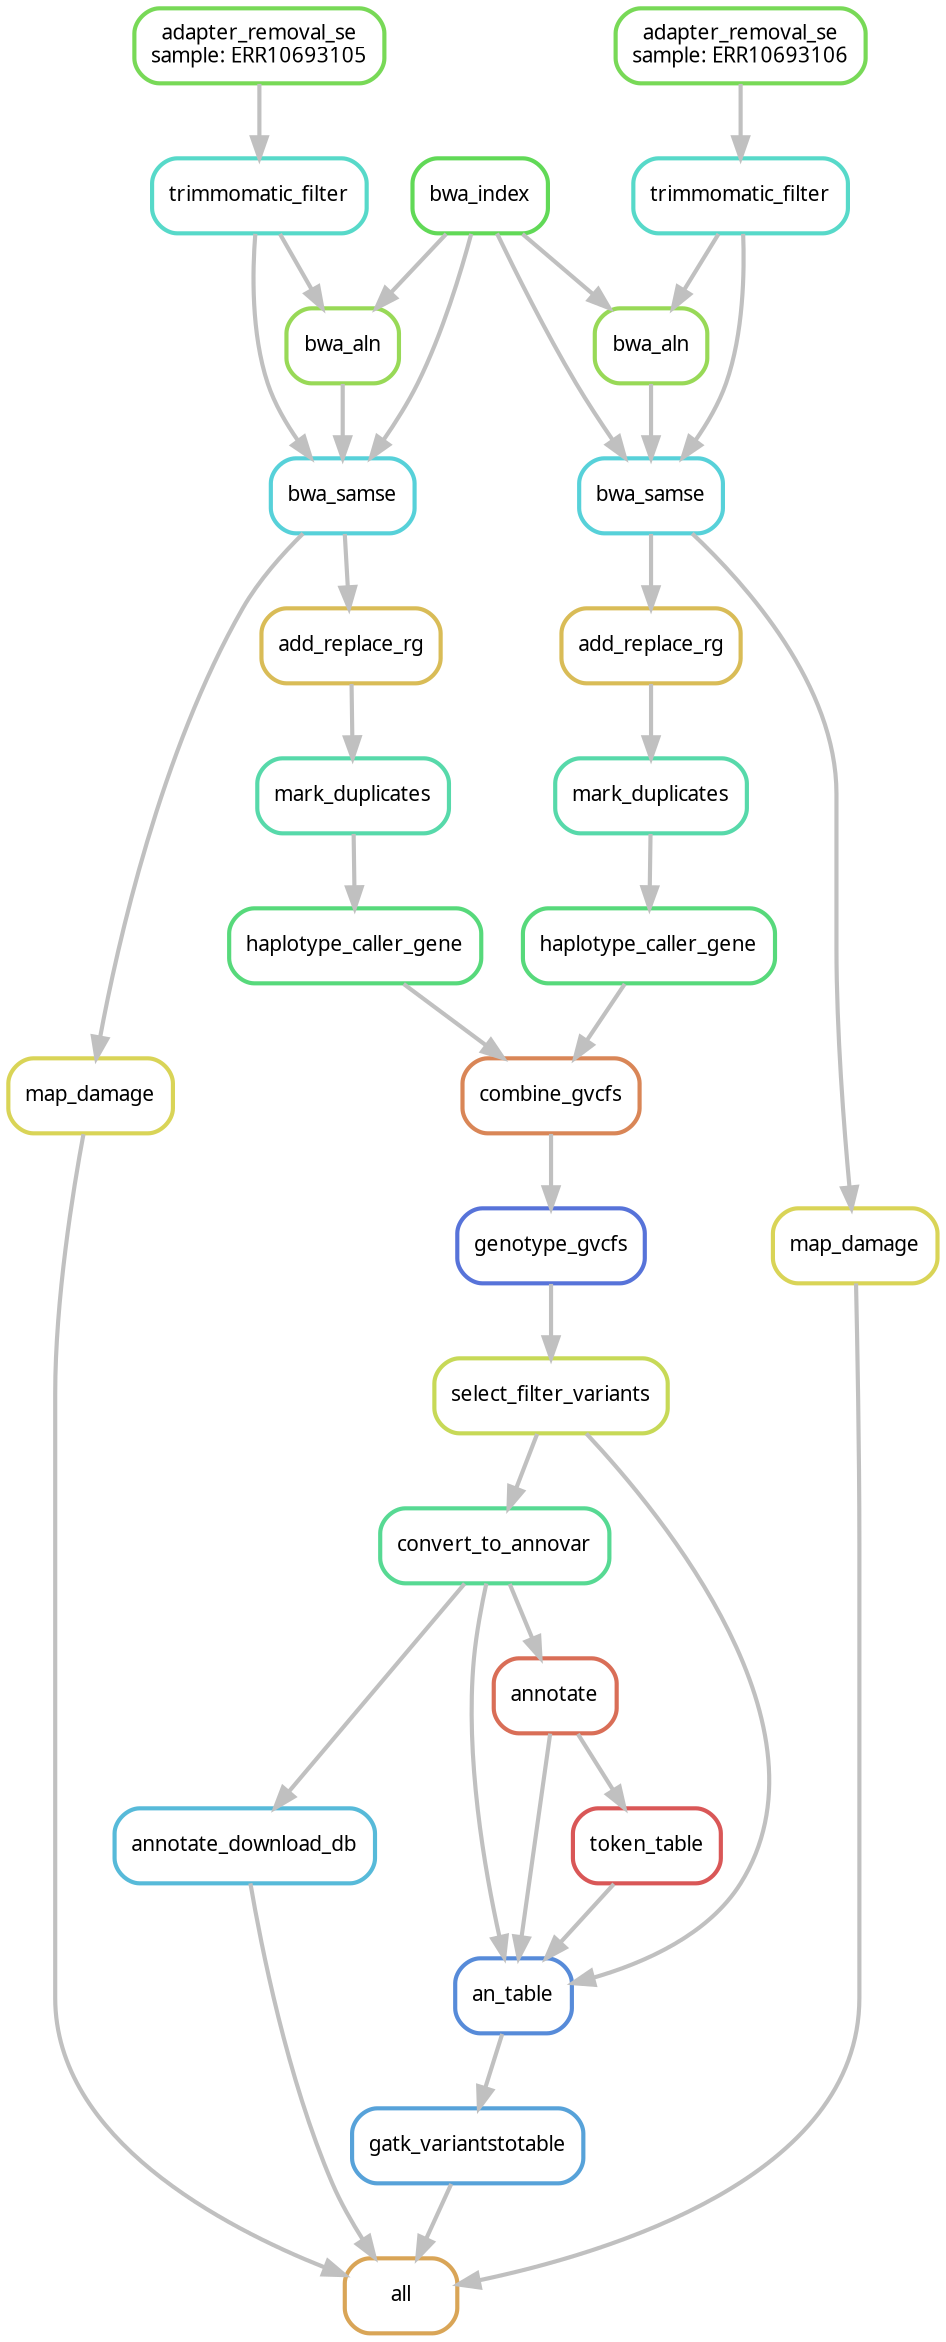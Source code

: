 digraph snakemake_dag {
    graph[bgcolor=white, margin=0];
    node[shape=box, style=rounded, fontname=sans,                 fontsize=10, penwidth=2];
    edge[penwidth=2, color=grey];
	0[label = "all", color = "0.10 0.6 0.85", style="rounded"];
	1[label = "gatk_variantstotable", color = "0.57 0.6 0.85", style="rounded"];
	2[label = "an_table", color = "0.60 0.6 0.85", style="rounded"];
	3[label = "convert_to_annovar", color = "0.41 0.6 0.85", style="rounded"];
	4[label = "select_filter_variants", color = "0.19 0.6 0.85", style="rounded"];
	5[label = "genotype_gvcfs", color = "0.63 0.6 0.85", style="rounded"];
	6[label = "combine_gvcfs", color = "0.06 0.6 0.85", style="rounded"];
	7[label = "haplotype_caller_gene", color = "0.38 0.6 0.85", style="rounded"];
	8[label = "mark_duplicates", color = "0.44 0.6 0.85", style="rounded"];
	9[label = "add_replace_rg", color = "0.13 0.6 0.85", style="rounded"];
	10[label = "bwa_samse", color = "0.51 0.6 0.85", style="rounded"];
	11[label = "trimmomatic_filter", color = "0.48 0.6 0.85", style="rounded"];
	12[label = "adapter_removal_se\nsample: ERR10693105", color = "0.29 0.6 0.85", style="rounded"];
	13[label = "bwa_aln", color = "0.25 0.6 0.85", style="rounded"];
	14[label = "bwa_index", color = "0.32 0.6 0.85", style="rounded"];
	15[label = "haplotype_caller_gene", color = "0.38 0.6 0.85", style="rounded"];
	16[label = "mark_duplicates", color = "0.44 0.6 0.85", style="rounded"];
	17[label = "add_replace_rg", color = "0.13 0.6 0.85", style="rounded"];
	18[label = "bwa_samse", color = "0.51 0.6 0.85", style="rounded"];
	19[label = "trimmomatic_filter", color = "0.48 0.6 0.85", style="rounded"];
	20[label = "adapter_removal_se\nsample: ERR10693106", color = "0.29 0.6 0.85", style="rounded"];
	21[label = "bwa_aln", color = "0.25 0.6 0.85", style="rounded"];
	22[label = "annotate", color = "0.03 0.6 0.85", style="rounded"];
	23[label = "token_table", color = "0.00 0.6 0.85", style="rounded"];
	24[label = "map_damage", color = "0.16 0.6 0.85", style="rounded"];
	25[label = "map_damage", color = "0.16 0.6 0.85", style="rounded"];
	26[label = "annotate_download_db", color = "0.54 0.6 0.85", style="rounded"];
	1 -> 0
	24 -> 0
	25 -> 0
	26 -> 0
	2 -> 1
	3 -> 2
	22 -> 2
	23 -> 2
	4 -> 2
	4 -> 3
	5 -> 4
	6 -> 5
	7 -> 6
	15 -> 6
	8 -> 7
	9 -> 8
	10 -> 9
	11 -> 10
	13 -> 10
	14 -> 10
	12 -> 11
	11 -> 13
	14 -> 13
	16 -> 15
	17 -> 16
	18 -> 17
	19 -> 18
	21 -> 18
	14 -> 18
	20 -> 19
	19 -> 21
	14 -> 21
	3 -> 22
	22 -> 23
	10 -> 24
	18 -> 25
	3 -> 26
}            

